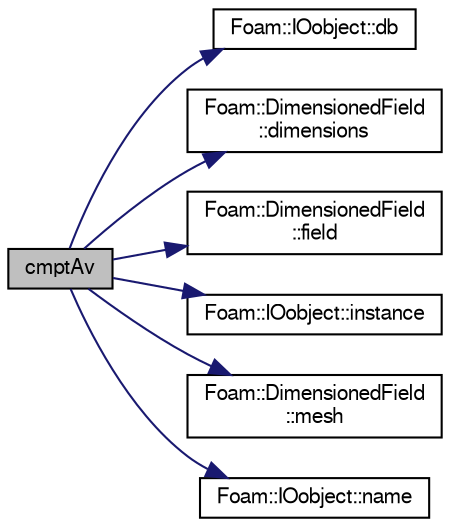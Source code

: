 digraph "cmptAv"
{
  bgcolor="transparent";
  edge [fontname="FreeSans",fontsize="10",labelfontname="FreeSans",labelfontsize="10"];
  node [fontname="FreeSans",fontsize="10",shape=record];
  rankdir="LR";
  Node59026 [label="cmptAv",height=0.2,width=0.4,color="black", fillcolor="grey75", style="filled", fontcolor="black"];
  Node59026 -> Node59027 [color="midnightblue",fontsize="10",style="solid",fontname="FreeSans"];
  Node59027 [label="Foam::IOobject::db",height=0.2,width=0.4,color="black",URL="$a26142.html#a65cc75d9f80b1df5c3184fb2274a97f1",tooltip="Return the local objectRegistry. "];
  Node59026 -> Node59028 [color="midnightblue",fontsize="10",style="solid",fontname="FreeSans"];
  Node59028 [label="Foam::DimensionedField\l::dimensions",height=0.2,width=0.4,color="black",URL="$a26390.html#a66989c1e0666e0d0c93a2056ce75599e",tooltip="Return dimensions. "];
  Node59026 -> Node59029 [color="midnightblue",fontsize="10",style="solid",fontname="FreeSans"];
  Node59029 [label="Foam::DimensionedField\l::field",height=0.2,width=0.4,color="black",URL="$a26390.html#a969c81597ae68f5a36efafe599ec1e89"];
  Node59026 -> Node59030 [color="midnightblue",fontsize="10",style="solid",fontname="FreeSans"];
  Node59030 [label="Foam::IOobject::instance",height=0.2,width=0.4,color="black",URL="$a26142.html#acac6de003b420b848571b5064e50ed89"];
  Node59026 -> Node59031 [color="midnightblue",fontsize="10",style="solid",fontname="FreeSans"];
  Node59031 [label="Foam::DimensionedField\l::mesh",height=0.2,width=0.4,color="black",URL="$a26390.html#a8f1110830348a1448a14ab5e3cf47e3b",tooltip="Return mesh. "];
  Node59026 -> Node59032 [color="midnightblue",fontsize="10",style="solid",fontname="FreeSans"];
  Node59032 [label="Foam::IOobject::name",height=0.2,width=0.4,color="black",URL="$a26142.html#acc80e00a8ac919288fb55bd14cc88bf6",tooltip="Return name. "];
}
